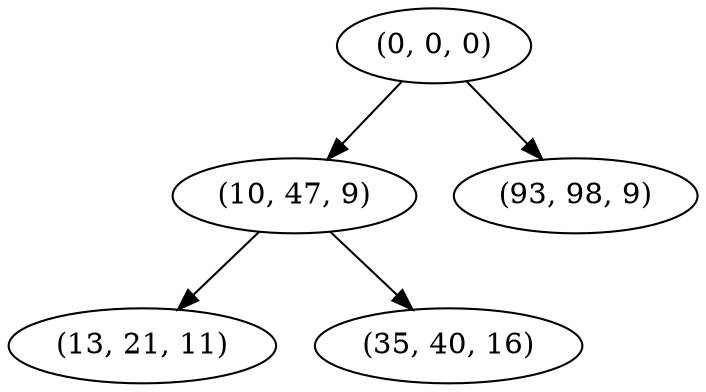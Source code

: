 digraph tree {
    "(0, 0, 0)";
    "(10, 47, 9)";
    "(13, 21, 11)";
    "(35, 40, 16)";
    "(93, 98, 9)";
    "(0, 0, 0)" -> "(10, 47, 9)";
    "(0, 0, 0)" -> "(93, 98, 9)";
    "(10, 47, 9)" -> "(13, 21, 11)";
    "(10, 47, 9)" -> "(35, 40, 16)";
}
